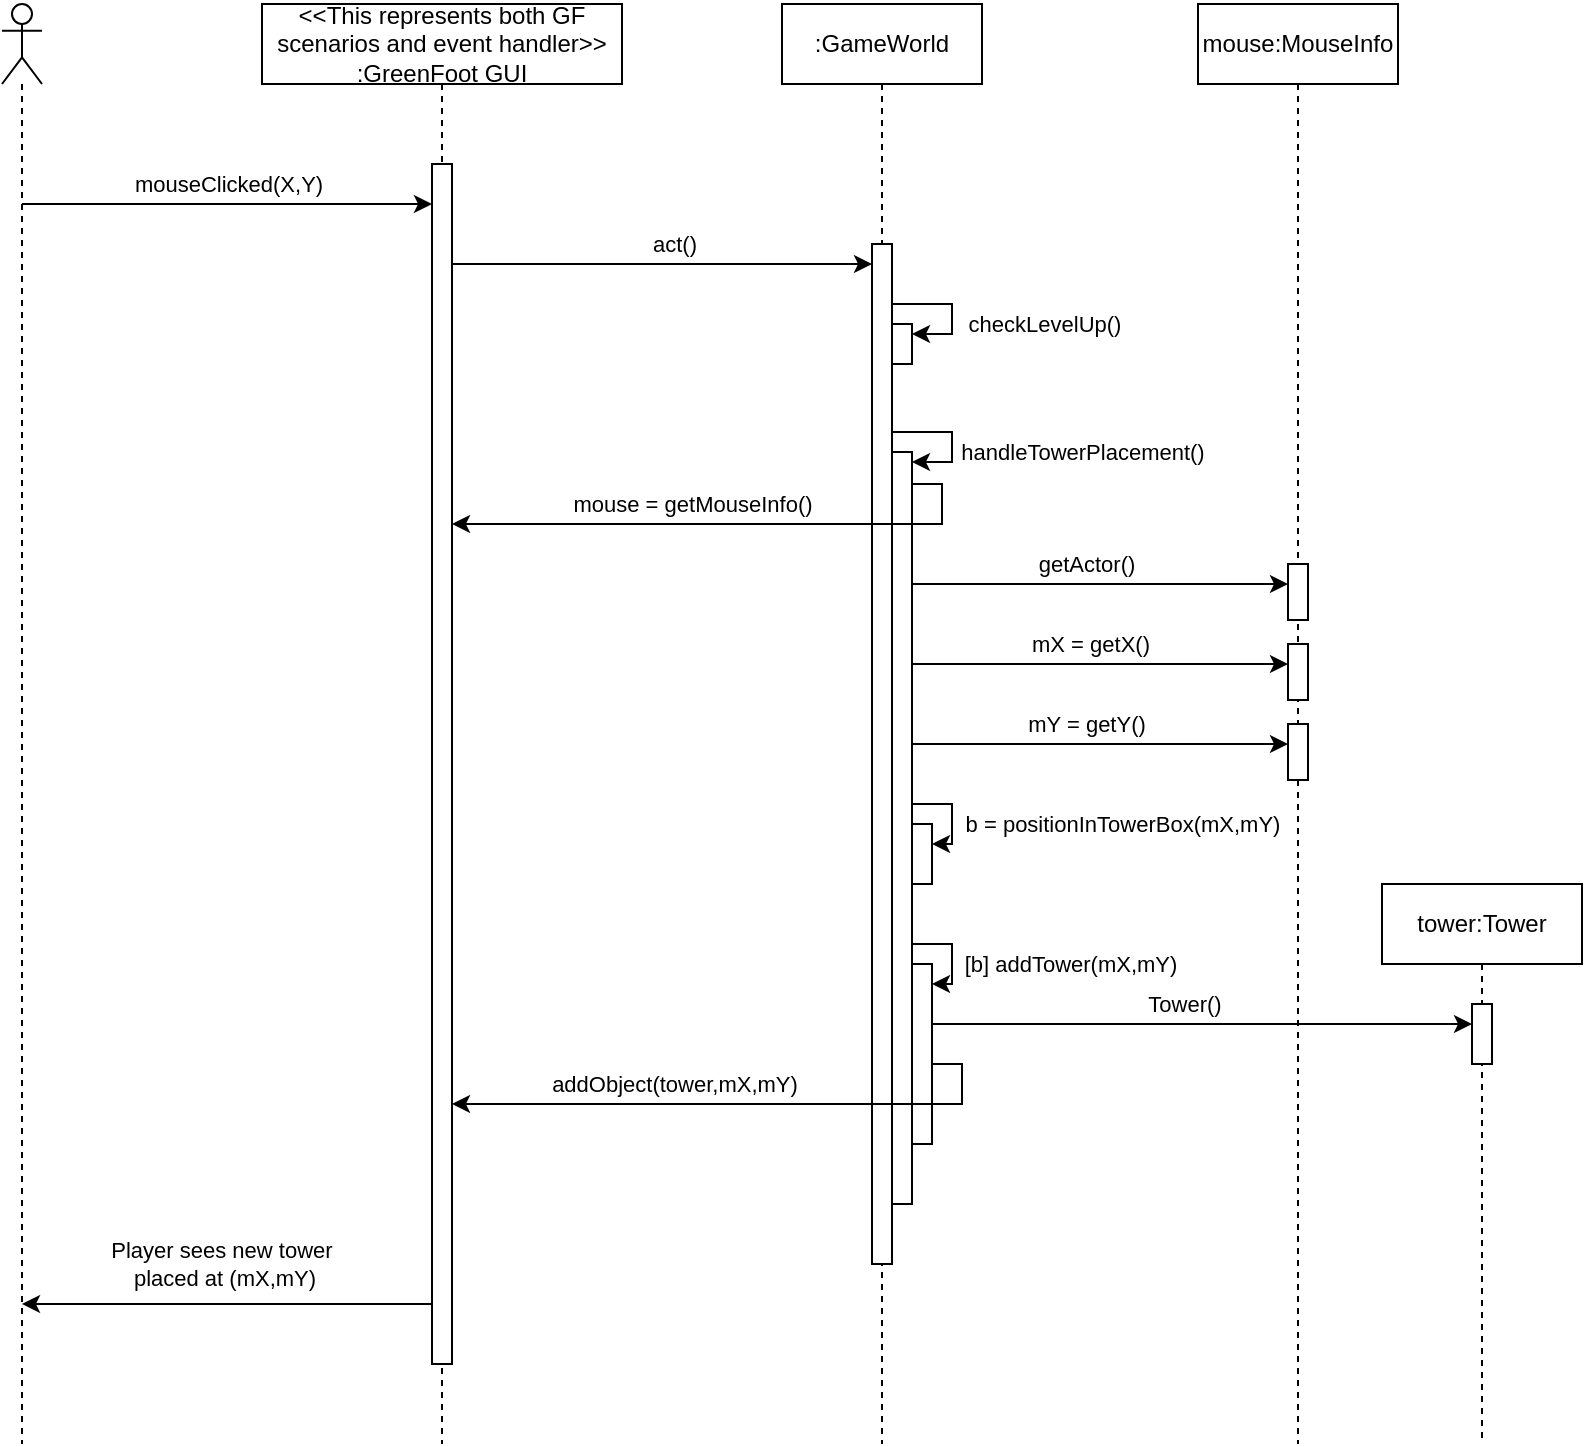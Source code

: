 <mxfile version="24.2.7" type="github">
  <diagram name="Page-1" id="fEgd-YZsOw8sBG3qX_Cl">
    <mxGraphModel dx="1195" dy="622" grid="1" gridSize="10" guides="1" tooltips="1" connect="1" arrows="1" fold="1" page="1" pageScale="1" pageWidth="850" pageHeight="1100" math="0" shadow="0">
      <root>
        <mxCell id="0" />
        <mxCell id="1" parent="0" />
        <mxCell id="g8WOD6NvT2MJ7vW8ri5e-7" style="edgeStyle=orthogonalEdgeStyle;rounded=0;orthogonalLoop=1;jettySize=auto;html=1;curved=0;" parent="1" source="g8WOD6NvT2MJ7vW8ri5e-1" target="g8WOD6NvT2MJ7vW8ri5e-6" edge="1">
          <mxGeometry relative="1" as="geometry">
            <mxPoint x="190" y="630" as="targetPoint" />
            <Array as="points">
              <mxPoint x="200" y="220" />
              <mxPoint x="200" y="220" />
            </Array>
          </mxGeometry>
        </mxCell>
        <mxCell id="g8WOD6NvT2MJ7vW8ri5e-8" value="mouseClicked(X,Y)" style="edgeLabel;html=1;align=center;verticalAlign=middle;resizable=0;points=[];" parent="g8WOD6NvT2MJ7vW8ri5e-7" vertex="1" connectable="0">
          <mxGeometry x="-0.001" y="2" relative="1" as="geometry">
            <mxPoint y="-8" as="offset" />
          </mxGeometry>
        </mxCell>
        <mxCell id="g8WOD6NvT2MJ7vW8ri5e-1" value="" style="shape=umlLifeline;perimeter=lifelinePerimeter;whiteSpace=wrap;html=1;container=1;dropTarget=0;collapsible=0;recursiveResize=0;outlineConnect=0;portConstraint=eastwest;newEdgeStyle={&quot;curved&quot;:0,&quot;rounded&quot;:0};participant=umlActor;" parent="1" vertex="1">
          <mxGeometry x="90" y="120" width="20" height="720" as="geometry" />
        </mxCell>
        <mxCell id="g8WOD6NvT2MJ7vW8ri5e-2" value=":GameWorld" style="shape=umlLifeline;perimeter=lifelinePerimeter;whiteSpace=wrap;html=1;container=1;dropTarget=0;collapsible=0;recursiveResize=0;outlineConnect=0;portConstraint=eastwest;newEdgeStyle={&quot;curved&quot;:0,&quot;rounded&quot;:0};size=40;" parent="1" vertex="1">
          <mxGeometry x="480" y="120" width="100" height="720" as="geometry" />
        </mxCell>
        <mxCell id="g8WOD6NvT2MJ7vW8ri5e-9" value="" style="html=1;points=[[0,0,0,0,5],[0,1,0,0,-5],[1,0,0,0,5],[1,1,0,0,-5]];perimeter=orthogonalPerimeter;outlineConnect=0;targetShapes=umlLifeline;portConstraint=eastwest;newEdgeStyle={&quot;curved&quot;:0,&quot;rounded&quot;:0};" parent="g8WOD6NvT2MJ7vW8ri5e-2" vertex="1">
          <mxGeometry x="45" y="120" width="10" height="510" as="geometry" />
        </mxCell>
        <mxCell id="g8WOD6NvT2MJ7vW8ri5e-12" value="" style="html=1;points=[[0,0,0,0,5],[0,1,0,0,-5],[1,0,0,0,5],[1,1,0,0,-5]];perimeter=orthogonalPerimeter;outlineConnect=0;targetShapes=umlLifeline;portConstraint=eastwest;newEdgeStyle={&quot;curved&quot;:0,&quot;rounded&quot;:0};" parent="g8WOD6NvT2MJ7vW8ri5e-2" vertex="1">
          <mxGeometry x="55" y="160" width="10" height="20" as="geometry" />
        </mxCell>
        <mxCell id="g8WOD6NvT2MJ7vW8ri5e-13" style="edgeStyle=orthogonalEdgeStyle;rounded=0;orthogonalLoop=1;jettySize=auto;html=1;curved=0;entryX=1;entryY=0;entryDx=0;entryDy=5;entryPerimeter=0;" parent="g8WOD6NvT2MJ7vW8ri5e-2" source="g8WOD6NvT2MJ7vW8ri5e-9" target="g8WOD6NvT2MJ7vW8ri5e-12" edge="1">
          <mxGeometry relative="1" as="geometry">
            <Array as="points">
              <mxPoint x="85" y="150" />
              <mxPoint x="85" y="165" />
            </Array>
          </mxGeometry>
        </mxCell>
        <mxCell id="g8WOD6NvT2MJ7vW8ri5e-14" value="checkLevelUp()" style="edgeLabel;html=1;align=center;verticalAlign=middle;resizable=0;points=[];" parent="g8WOD6NvT2MJ7vW8ri5e-13" vertex="1" connectable="0">
          <mxGeometry x="-0.551" y="-3" relative="1" as="geometry">
            <mxPoint x="61" y="7" as="offset" />
          </mxGeometry>
        </mxCell>
        <mxCell id="zNE1T_gXIV3_cIOuO2Eu-8" style="edgeStyle=orthogonalEdgeStyle;rounded=0;orthogonalLoop=1;jettySize=auto;html=1;curved=0;" edge="1" parent="g8WOD6NvT2MJ7vW8ri5e-2" source="g8WOD6NvT2MJ7vW8ri5e-15" target="zNE1T_gXIV3_cIOuO2Eu-7">
          <mxGeometry relative="1" as="geometry">
            <Array as="points">
              <mxPoint x="85" y="400" />
              <mxPoint x="85" y="420" />
            </Array>
          </mxGeometry>
        </mxCell>
        <mxCell id="zNE1T_gXIV3_cIOuO2Eu-9" value="b = positionInTowerBox(mX,mY)" style="edgeLabel;html=1;align=center;verticalAlign=middle;resizable=0;points=[];" vertex="1" connectable="0" parent="zNE1T_gXIV3_cIOuO2Eu-8">
          <mxGeometry x="-0.52" y="1" relative="1" as="geometry">
            <mxPoint x="93" y="11" as="offset" />
          </mxGeometry>
        </mxCell>
        <mxCell id="zNE1T_gXIV3_cIOuO2Eu-11" style="edgeStyle=orthogonalEdgeStyle;rounded=0;orthogonalLoop=1;jettySize=auto;html=1;curved=0;" edge="1" parent="g8WOD6NvT2MJ7vW8ri5e-2" source="g8WOD6NvT2MJ7vW8ri5e-15" target="zNE1T_gXIV3_cIOuO2Eu-10">
          <mxGeometry relative="1" as="geometry">
            <Array as="points">
              <mxPoint x="85" y="470" />
              <mxPoint x="85" y="490" />
            </Array>
          </mxGeometry>
        </mxCell>
        <mxCell id="zNE1T_gXIV3_cIOuO2Eu-12" value="[b] addTower(mX,mY)" style="edgeLabel;html=1;align=center;verticalAlign=middle;resizable=0;points=[];" vertex="1" connectable="0" parent="zNE1T_gXIV3_cIOuO2Eu-11">
          <mxGeometry x="-0.714" relative="1" as="geometry">
            <mxPoint x="72" y="10" as="offset" />
          </mxGeometry>
        </mxCell>
        <mxCell id="g8WOD6NvT2MJ7vW8ri5e-15" value="" style="html=1;points=[[0,0,0,0,5],[0,1,0,0,-5],[1,0,0,0,5],[1,1,0,0,-5]];perimeter=orthogonalPerimeter;outlineConnect=0;targetShapes=umlLifeline;portConstraint=eastwest;newEdgeStyle={&quot;curved&quot;:0,&quot;rounded&quot;:0};" parent="g8WOD6NvT2MJ7vW8ri5e-2" vertex="1">
          <mxGeometry x="55" y="224" width="10" height="376" as="geometry" />
        </mxCell>
        <mxCell id="g8WOD6NvT2MJ7vW8ri5e-16" style="edgeStyle=orthogonalEdgeStyle;rounded=0;orthogonalLoop=1;jettySize=auto;html=1;curved=0;entryX=1;entryY=0;entryDx=0;entryDy=5;entryPerimeter=0;" parent="g8WOD6NvT2MJ7vW8ri5e-2" target="g8WOD6NvT2MJ7vW8ri5e-15" edge="1">
          <mxGeometry relative="1" as="geometry">
            <mxPoint x="55" y="214.03" as="sourcePoint" />
            <Array as="points">
              <mxPoint x="85" y="214" />
              <mxPoint x="85" y="229" />
            </Array>
          </mxGeometry>
        </mxCell>
        <mxCell id="g8WOD6NvT2MJ7vW8ri5e-17" value="handleTowerPlacement()" style="edgeLabel;html=1;align=center;verticalAlign=middle;resizable=0;points=[];" parent="g8WOD6NvT2MJ7vW8ri5e-16" vertex="1" connectable="0">
          <mxGeometry x="-0.51" y="2" relative="1" as="geometry">
            <mxPoint x="79" y="12" as="offset" />
          </mxGeometry>
        </mxCell>
        <mxCell id="zNE1T_gXIV3_cIOuO2Eu-7" value="" style="html=1;points=[[0,0,0,0,5],[0,1,0,0,-5],[1,0,0,0,5],[1,1,0,0,-5]];perimeter=orthogonalPerimeter;outlineConnect=0;targetShapes=umlLifeline;portConstraint=eastwest;newEdgeStyle={&quot;curved&quot;:0,&quot;rounded&quot;:0};" vertex="1" parent="g8WOD6NvT2MJ7vW8ri5e-2">
          <mxGeometry x="65" y="410" width="10" height="30" as="geometry" />
        </mxCell>
        <mxCell id="zNE1T_gXIV3_cIOuO2Eu-10" value="" style="html=1;points=[[0,0,0,0,5],[0,1,0,0,-5],[1,0,0,0,5],[1,1,0,0,-5]];perimeter=orthogonalPerimeter;outlineConnect=0;targetShapes=umlLifeline;portConstraint=eastwest;newEdgeStyle={&quot;curved&quot;:0,&quot;rounded&quot;:0};" vertex="1" parent="g8WOD6NvT2MJ7vW8ri5e-2">
          <mxGeometry x="65" y="480" width="10" height="90" as="geometry" />
        </mxCell>
        <mxCell id="g8WOD6NvT2MJ7vW8ri5e-3" value="&amp;lt;&amp;lt;This represents both GF scenarios and event handler&amp;gt;&amp;gt;&lt;div&gt;:GreenFoot GUI&lt;/div&gt;" style="shape=umlLifeline;perimeter=lifelinePerimeter;whiteSpace=wrap;html=1;container=1;dropTarget=0;collapsible=0;recursiveResize=0;outlineConnect=0;portConstraint=eastwest;newEdgeStyle={&quot;curved&quot;:0,&quot;rounded&quot;:0};" parent="1" vertex="1">
          <mxGeometry x="220" y="120" width="180" height="720" as="geometry" />
        </mxCell>
        <mxCell id="g8WOD6NvT2MJ7vW8ri5e-6" value="" style="html=1;points=[[0,0,0,0,5],[0,1,0,0,-5],[1,0,0,0,5],[1,1,0,0,-5]];perimeter=orthogonalPerimeter;outlineConnect=0;targetShapes=umlLifeline;portConstraint=eastwest;newEdgeStyle={&quot;curved&quot;:0,&quot;rounded&quot;:0};" parent="g8WOD6NvT2MJ7vW8ri5e-3" vertex="1">
          <mxGeometry x="85" y="80" width="10" height="600" as="geometry" />
        </mxCell>
        <mxCell id="g8WOD6NvT2MJ7vW8ri5e-10" style="edgeStyle=orthogonalEdgeStyle;rounded=0;orthogonalLoop=1;jettySize=auto;html=1;curved=0;" parent="1" source="g8WOD6NvT2MJ7vW8ri5e-6" target="g8WOD6NvT2MJ7vW8ri5e-9" edge="1">
          <mxGeometry relative="1" as="geometry">
            <Array as="points">
              <mxPoint x="440" y="250" />
              <mxPoint x="440" y="250" />
            </Array>
          </mxGeometry>
        </mxCell>
        <mxCell id="g8WOD6NvT2MJ7vW8ri5e-11" value="act()" style="edgeLabel;html=1;align=center;verticalAlign=middle;resizable=0;points=[];" parent="g8WOD6NvT2MJ7vW8ri5e-10" vertex="1" connectable="0">
          <mxGeometry x="0.004" y="3" relative="1" as="geometry">
            <mxPoint x="5" y="-7" as="offset" />
          </mxGeometry>
        </mxCell>
        <mxCell id="g8WOD6NvT2MJ7vW8ri5e-18" style="edgeStyle=orthogonalEdgeStyle;rounded=0;orthogonalLoop=1;jettySize=auto;html=1;curved=0;" parent="1" source="g8WOD6NvT2MJ7vW8ri5e-15" target="g8WOD6NvT2MJ7vW8ri5e-6" edge="1">
          <mxGeometry relative="1" as="geometry">
            <Array as="points">
              <mxPoint x="560" y="360" />
              <mxPoint x="560" y="380" />
            </Array>
          </mxGeometry>
        </mxCell>
        <mxCell id="g8WOD6NvT2MJ7vW8ri5e-19" value="mouse = getMouseInfo()" style="edgeLabel;html=1;align=center;verticalAlign=middle;resizable=0;points=[];" parent="g8WOD6NvT2MJ7vW8ri5e-18" vertex="1" connectable="0">
          <mxGeometry x="0.146" relative="1" as="geometry">
            <mxPoint y="-10" as="offset" />
          </mxGeometry>
        </mxCell>
        <mxCell id="g8WOD6NvT2MJ7vW8ri5e-20" value="mouse:MouseInfo" style="shape=umlLifeline;perimeter=lifelinePerimeter;whiteSpace=wrap;html=1;container=1;dropTarget=0;collapsible=0;recursiveResize=0;outlineConnect=0;portConstraint=eastwest;newEdgeStyle={&quot;curved&quot;:0,&quot;rounded&quot;:0};" parent="1" vertex="1">
          <mxGeometry x="688" y="120" width="100" height="720" as="geometry" />
        </mxCell>
        <mxCell id="g8WOD6NvT2MJ7vW8ri5e-23" value="" style="html=1;points=[[0,0,0,0,5],[0,1,0,0,-5],[1,0,0,0,5],[1,1,0,0,-5]];perimeter=orthogonalPerimeter;outlineConnect=0;targetShapes=umlLifeline;portConstraint=eastwest;newEdgeStyle={&quot;curved&quot;:0,&quot;rounded&quot;:0};" parent="g8WOD6NvT2MJ7vW8ri5e-20" vertex="1">
          <mxGeometry x="45" y="280" width="10" height="28" as="geometry" />
        </mxCell>
        <mxCell id="zNE1T_gXIV3_cIOuO2Eu-1" value="" style="html=1;points=[[0,0,0,0,5],[0,1,0,0,-5],[1,0,0,0,5],[1,1,0,0,-5]];perimeter=orthogonalPerimeter;outlineConnect=0;targetShapes=umlLifeline;portConstraint=eastwest;newEdgeStyle={&quot;curved&quot;:0,&quot;rounded&quot;:0};" vertex="1" parent="g8WOD6NvT2MJ7vW8ri5e-20">
          <mxGeometry x="45" y="320" width="10" height="28" as="geometry" />
        </mxCell>
        <mxCell id="zNE1T_gXIV3_cIOuO2Eu-2" value="" style="html=1;points=[[0,0,0,0,5],[0,1,0,0,-5],[1,0,0,0,5],[1,1,0,0,-5]];perimeter=orthogonalPerimeter;outlineConnect=0;targetShapes=umlLifeline;portConstraint=eastwest;newEdgeStyle={&quot;curved&quot;:0,&quot;rounded&quot;:0};" vertex="1" parent="g8WOD6NvT2MJ7vW8ri5e-20">
          <mxGeometry x="45" y="360" width="10" height="28" as="geometry" />
        </mxCell>
        <mxCell id="g8WOD6NvT2MJ7vW8ri5e-21" style="edgeStyle=orthogonalEdgeStyle;rounded=0;orthogonalLoop=1;jettySize=auto;html=1;curved=0;" parent="1" source="g8WOD6NvT2MJ7vW8ri5e-15" target="g8WOD6NvT2MJ7vW8ri5e-23" edge="1">
          <mxGeometry relative="1" as="geometry">
            <mxPoint x="640" y="450" as="targetPoint" />
            <Array as="points">
              <mxPoint x="700" y="410" />
              <mxPoint x="700" y="410" />
            </Array>
          </mxGeometry>
        </mxCell>
        <mxCell id="g8WOD6NvT2MJ7vW8ri5e-22" value="getActor()" style="edgeLabel;html=1;align=center;verticalAlign=middle;resizable=0;points=[];" parent="g8WOD6NvT2MJ7vW8ri5e-21" vertex="1" connectable="0">
          <mxGeometry x="-0.111" y="2" relative="1" as="geometry">
            <mxPoint x="3" y="-8" as="offset" />
          </mxGeometry>
        </mxCell>
        <mxCell id="zNE1T_gXIV3_cIOuO2Eu-3" style="edgeStyle=orthogonalEdgeStyle;rounded=0;orthogonalLoop=1;jettySize=auto;html=1;curved=0;" edge="1" parent="1" source="g8WOD6NvT2MJ7vW8ri5e-15" target="zNE1T_gXIV3_cIOuO2Eu-1">
          <mxGeometry relative="1" as="geometry">
            <Array as="points">
              <mxPoint x="590" y="450" />
              <mxPoint x="590" y="450" />
            </Array>
          </mxGeometry>
        </mxCell>
        <mxCell id="zNE1T_gXIV3_cIOuO2Eu-5" value="mX = getX()" style="edgeLabel;html=1;align=center;verticalAlign=middle;resizable=0;points=[];" vertex="1" connectable="0" parent="zNE1T_gXIV3_cIOuO2Eu-3">
          <mxGeometry x="-0.122" y="1" relative="1" as="geometry">
            <mxPoint x="6" y="-9" as="offset" />
          </mxGeometry>
        </mxCell>
        <mxCell id="zNE1T_gXIV3_cIOuO2Eu-4" style="edgeStyle=orthogonalEdgeStyle;rounded=0;orthogonalLoop=1;jettySize=auto;html=1;curved=0;" edge="1" parent="1" source="g8WOD6NvT2MJ7vW8ri5e-15" target="zNE1T_gXIV3_cIOuO2Eu-2">
          <mxGeometry relative="1" as="geometry">
            <Array as="points">
              <mxPoint x="680" y="490" />
              <mxPoint x="680" y="490" />
            </Array>
          </mxGeometry>
        </mxCell>
        <mxCell id="zNE1T_gXIV3_cIOuO2Eu-6" value="mY = getY()" style="edgeLabel;html=1;align=center;verticalAlign=middle;resizable=0;points=[];" vertex="1" connectable="0" parent="zNE1T_gXIV3_cIOuO2Eu-4">
          <mxGeometry x="-0.079" relative="1" as="geometry">
            <mxPoint y="-10" as="offset" />
          </mxGeometry>
        </mxCell>
        <mxCell id="zNE1T_gXIV3_cIOuO2Eu-13" value="tower:Tower" style="shape=umlLifeline;perimeter=lifelinePerimeter;whiteSpace=wrap;html=1;container=1;dropTarget=0;collapsible=0;recursiveResize=0;outlineConnect=0;portConstraint=eastwest;newEdgeStyle={&quot;curved&quot;:0,&quot;rounded&quot;:0};" vertex="1" parent="1">
          <mxGeometry x="780" y="560" width="100" height="280" as="geometry" />
        </mxCell>
        <mxCell id="zNE1T_gXIV3_cIOuO2Eu-14" value="" style="html=1;points=[[0,0,0,0,5],[0,1,0,0,-5],[1,0,0,0,5],[1,1,0,0,-5]];perimeter=orthogonalPerimeter;outlineConnect=0;targetShapes=umlLifeline;portConstraint=eastwest;newEdgeStyle={&quot;curved&quot;:0,&quot;rounded&quot;:0};" vertex="1" parent="zNE1T_gXIV3_cIOuO2Eu-13">
          <mxGeometry x="45" y="60" width="10" height="30" as="geometry" />
        </mxCell>
        <mxCell id="zNE1T_gXIV3_cIOuO2Eu-15" style="edgeStyle=orthogonalEdgeStyle;rounded=0;orthogonalLoop=1;jettySize=auto;html=1;curved=0;" edge="1" parent="1" source="zNE1T_gXIV3_cIOuO2Eu-10" target="zNE1T_gXIV3_cIOuO2Eu-14">
          <mxGeometry relative="1" as="geometry">
            <Array as="points">
              <mxPoint x="620" y="630" />
              <mxPoint x="620" y="630" />
            </Array>
          </mxGeometry>
        </mxCell>
        <mxCell id="zNE1T_gXIV3_cIOuO2Eu-16" value="Tower()" style="edgeLabel;html=1;align=center;verticalAlign=middle;resizable=0;points=[];" vertex="1" connectable="0" parent="zNE1T_gXIV3_cIOuO2Eu-15">
          <mxGeometry x="-0.086" y="2" relative="1" as="geometry">
            <mxPoint x="2" y="-8" as="offset" />
          </mxGeometry>
        </mxCell>
        <mxCell id="zNE1T_gXIV3_cIOuO2Eu-17" style="edgeStyle=orthogonalEdgeStyle;rounded=0;orthogonalLoop=1;jettySize=auto;html=1;curved=0;" edge="1" parent="1" source="zNE1T_gXIV3_cIOuO2Eu-10" target="g8WOD6NvT2MJ7vW8ri5e-6">
          <mxGeometry relative="1" as="geometry">
            <Array as="points">
              <mxPoint x="570" y="650" />
              <mxPoint x="570" y="670" />
            </Array>
          </mxGeometry>
        </mxCell>
        <mxCell id="zNE1T_gXIV3_cIOuO2Eu-18" value="addObject(tower,mX,mY)" style="edgeLabel;html=1;align=center;verticalAlign=middle;resizable=0;points=[];" vertex="1" connectable="0" parent="zNE1T_gXIV3_cIOuO2Eu-17">
          <mxGeometry x="0.224" y="-1" relative="1" as="geometry">
            <mxPoint x="-2" y="-9" as="offset" />
          </mxGeometry>
        </mxCell>
        <mxCell id="zNE1T_gXIV3_cIOuO2Eu-19" style="edgeStyle=orthogonalEdgeStyle;rounded=0;orthogonalLoop=1;jettySize=auto;html=1;curved=0;" edge="1" parent="1" source="g8WOD6NvT2MJ7vW8ri5e-6" target="g8WOD6NvT2MJ7vW8ri5e-1">
          <mxGeometry relative="1" as="geometry">
            <Array as="points">
              <mxPoint x="150" y="770" />
              <mxPoint x="150" y="770" />
            </Array>
          </mxGeometry>
        </mxCell>
        <mxCell id="zNE1T_gXIV3_cIOuO2Eu-20" value="Player sees new tower&amp;nbsp;&lt;div&gt;placed at (mX,mY)&lt;/div&gt;" style="edgeLabel;html=1;align=center;verticalAlign=middle;resizable=0;points=[];" vertex="1" connectable="0" parent="zNE1T_gXIV3_cIOuO2Eu-19">
          <mxGeometry x="0.128" y="-3" relative="1" as="geometry">
            <mxPoint x="11" y="-17" as="offset" />
          </mxGeometry>
        </mxCell>
      </root>
    </mxGraphModel>
  </diagram>
</mxfile>
